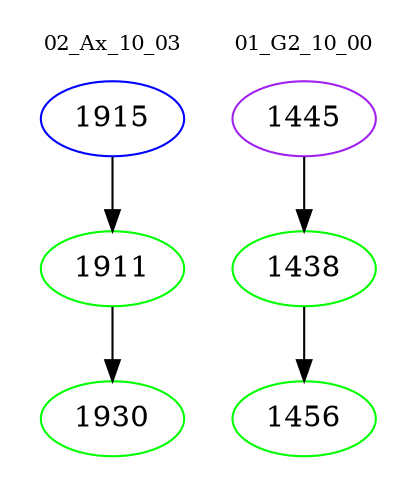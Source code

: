 digraph{
subgraph cluster_0 {
color = white
label = "02_Ax_10_03";
fontsize=10;
T0_1915 [label="1915", color="blue"]
T0_1915 -> T0_1911 [color="black"]
T0_1911 [label="1911", color="green"]
T0_1911 -> T0_1930 [color="black"]
T0_1930 [label="1930", color="green"]
}
subgraph cluster_1 {
color = white
label = "01_G2_10_00";
fontsize=10;
T1_1445 [label="1445", color="purple"]
T1_1445 -> T1_1438 [color="black"]
T1_1438 [label="1438", color="green"]
T1_1438 -> T1_1456 [color="black"]
T1_1456 [label="1456", color="green"]
}
}
